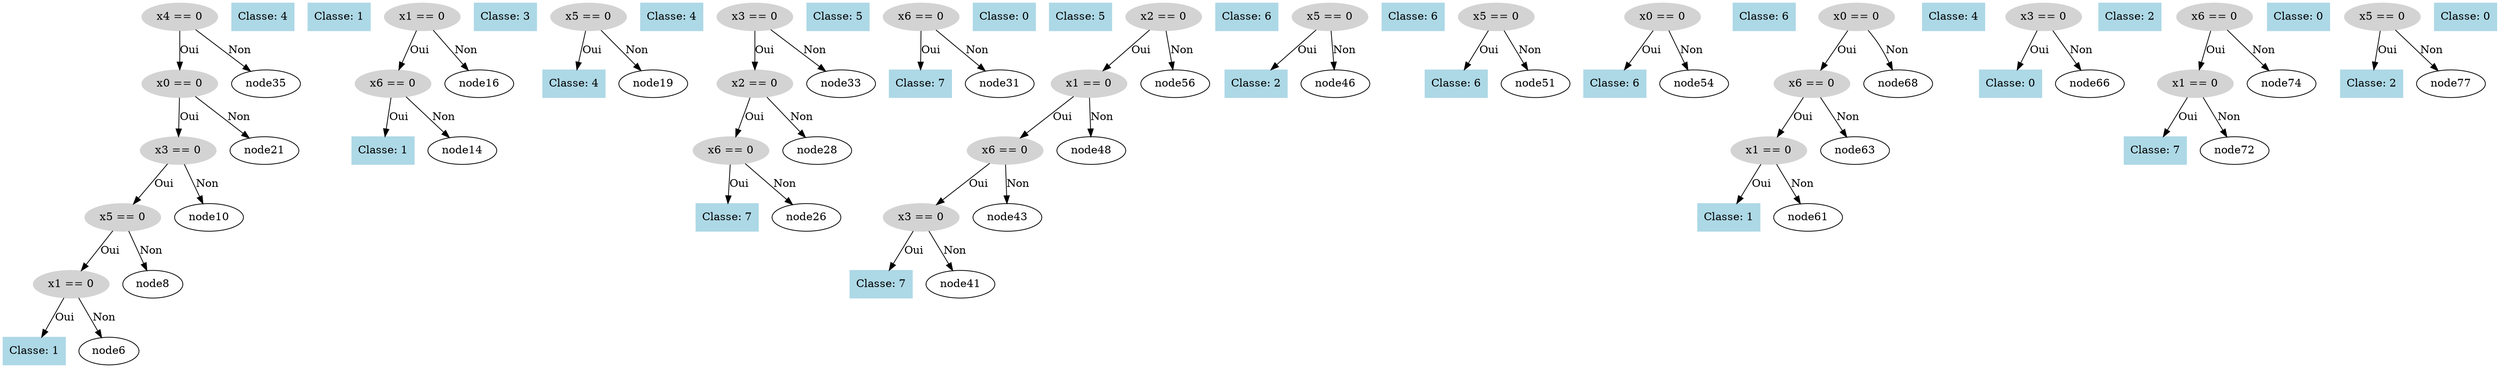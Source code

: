 digraph DecisionTree {
  node0 [label="x4 == 0", shape=ellipse, style=filled, color=lightgray];
  node0 -> node1 [label="Oui"];
  node1 [label="x0 == 0", shape=ellipse, style=filled, color=lightgray];
  node1 -> node2 [label="Oui"];
  node2 [label="x3 == 0", shape=ellipse, style=filled, color=lightgray];
  node2 -> node3 [label="Oui"];
  node3 [label="x5 == 0", shape=ellipse, style=filled, color=lightgray];
  node3 -> node4 [label="Oui"];
  node4 [label="x1 == 0", shape=ellipse, style=filled, color=lightgray];
  node4 -> node5 [label="Oui"];
  node5 [label="Classe: 1", shape=box, style=filled, color=lightblue];
  node4 -> node6 [label="Non"];
  node7 [label="Classe: 4", shape=box, style=filled, color=lightblue];
  node3 -> node8 [label="Non"];
  node9 [label="Classe: 1", shape=box, style=filled, color=lightblue];
  node2 -> node10 [label="Non"];
  node11 [label="x1 == 0", shape=ellipse, style=filled, color=lightgray];
  node11 -> node12 [label="Oui"];
  node12 [label="x6 == 0", shape=ellipse, style=filled, color=lightgray];
  node12 -> node13 [label="Oui"];
  node13 [label="Classe: 1", shape=box, style=filled, color=lightblue];
  node12 -> node14 [label="Non"];
  node15 [label="Classe: 3", shape=box, style=filled, color=lightblue];
  node11 -> node16 [label="Non"];
  node17 [label="x5 == 0", shape=ellipse, style=filled, color=lightgray];
  node17 -> node18 [label="Oui"];
  node18 [label="Classe: 4", shape=box, style=filled, color=lightblue];
  node17 -> node19 [label="Non"];
  node20 [label="Classe: 4", shape=box, style=filled, color=lightblue];
  node1 -> node21 [label="Non"];
  node22 [label="x3 == 0", shape=ellipse, style=filled, color=lightgray];
  node22 -> node23 [label="Oui"];
  node23 [label="x2 == 0", shape=ellipse, style=filled, color=lightgray];
  node23 -> node24 [label="Oui"];
  node24 [label="x6 == 0", shape=ellipse, style=filled, color=lightgray];
  node24 -> node25 [label="Oui"];
  node25 [label="Classe: 7", shape=box, style=filled, color=lightblue];
  node24 -> node26 [label="Non"];
  node27 [label="Classe: 5", shape=box, style=filled, color=lightblue];
  node23 -> node28 [label="Non"];
  node29 [label="x6 == 0", shape=ellipse, style=filled, color=lightgray];
  node29 -> node30 [label="Oui"];
  node30 [label="Classe: 7", shape=box, style=filled, color=lightblue];
  node29 -> node31 [label="Non"];
  node32 [label="Classe: 0", shape=box, style=filled, color=lightblue];
  node22 -> node33 [label="Non"];
  node34 [label="Classe: 5", shape=box, style=filled, color=lightblue];
  node0 -> node35 [label="Non"];
  node36 [label="x2 == 0", shape=ellipse, style=filled, color=lightgray];
  node36 -> node37 [label="Oui"];
  node37 [label="x1 == 0", shape=ellipse, style=filled, color=lightgray];
  node37 -> node38 [label="Oui"];
  node38 [label="x6 == 0", shape=ellipse, style=filled, color=lightgray];
  node38 -> node39 [label="Oui"];
  node39 [label="x3 == 0", shape=ellipse, style=filled, color=lightgray];
  node39 -> node40 [label="Oui"];
  node40 [label="Classe: 7", shape=box, style=filled, color=lightblue];
  node39 -> node41 [label="Non"];
  node42 [label="Classe: 6", shape=box, style=filled, color=lightblue];
  node38 -> node43 [label="Non"];
  node44 [label="x5 == 0", shape=ellipse, style=filled, color=lightgray];
  node44 -> node45 [label="Oui"];
  node45 [label="Classe: 2", shape=box, style=filled, color=lightblue];
  node44 -> node46 [label="Non"];
  node47 [label="Classe: 6", shape=box, style=filled, color=lightblue];
  node37 -> node48 [label="Non"];
  node49 [label="x5 == 0", shape=ellipse, style=filled, color=lightgray];
  node49 -> node50 [label="Oui"];
  node50 [label="Classe: 6", shape=box, style=filled, color=lightblue];
  node49 -> node51 [label="Non"];
  node52 [label="x0 == 0", shape=ellipse, style=filled, color=lightgray];
  node52 -> node53 [label="Oui"];
  node53 [label="Classe: 6", shape=box, style=filled, color=lightblue];
  node52 -> node54 [label="Non"];
  node55 [label="Classe: 6", shape=box, style=filled, color=lightblue];
  node36 -> node56 [label="Non"];
  node57 [label="x0 == 0", shape=ellipse, style=filled, color=lightgray];
  node57 -> node58 [label="Oui"];
  node58 [label="x6 == 0", shape=ellipse, style=filled, color=lightgray];
  node58 -> node59 [label="Oui"];
  node59 [label="x1 == 0", shape=ellipse, style=filled, color=lightgray];
  node59 -> node60 [label="Oui"];
  node60 [label="Classe: 1", shape=box, style=filled, color=lightblue];
  node59 -> node61 [label="Non"];
  node62 [label="Classe: 4", shape=box, style=filled, color=lightblue];
  node58 -> node63 [label="Non"];
  node64 [label="x3 == 0", shape=ellipse, style=filled, color=lightgray];
  node64 -> node65 [label="Oui"];
  node65 [label="Classe: 0", shape=box, style=filled, color=lightblue];
  node64 -> node66 [label="Non"];
  node67 [label="Classe: 2", shape=box, style=filled, color=lightblue];
  node57 -> node68 [label="Non"];
  node69 [label="x6 == 0", shape=ellipse, style=filled, color=lightgray];
  node69 -> node70 [label="Oui"];
  node70 [label="x1 == 0", shape=ellipse, style=filled, color=lightgray];
  node70 -> node71 [label="Oui"];
  node71 [label="Classe: 7", shape=box, style=filled, color=lightblue];
  node70 -> node72 [label="Non"];
  node73 [label="Classe: 0", shape=box, style=filled, color=lightblue];
  node69 -> node74 [label="Non"];
  node75 [label="x5 == 0", shape=ellipse, style=filled, color=lightgray];
  node75 -> node76 [label="Oui"];
  node76 [label="Classe: 2", shape=box, style=filled, color=lightblue];
  node75 -> node77 [label="Non"];
  node78 [label="Classe: 0", shape=box, style=filled, color=lightblue];
}

